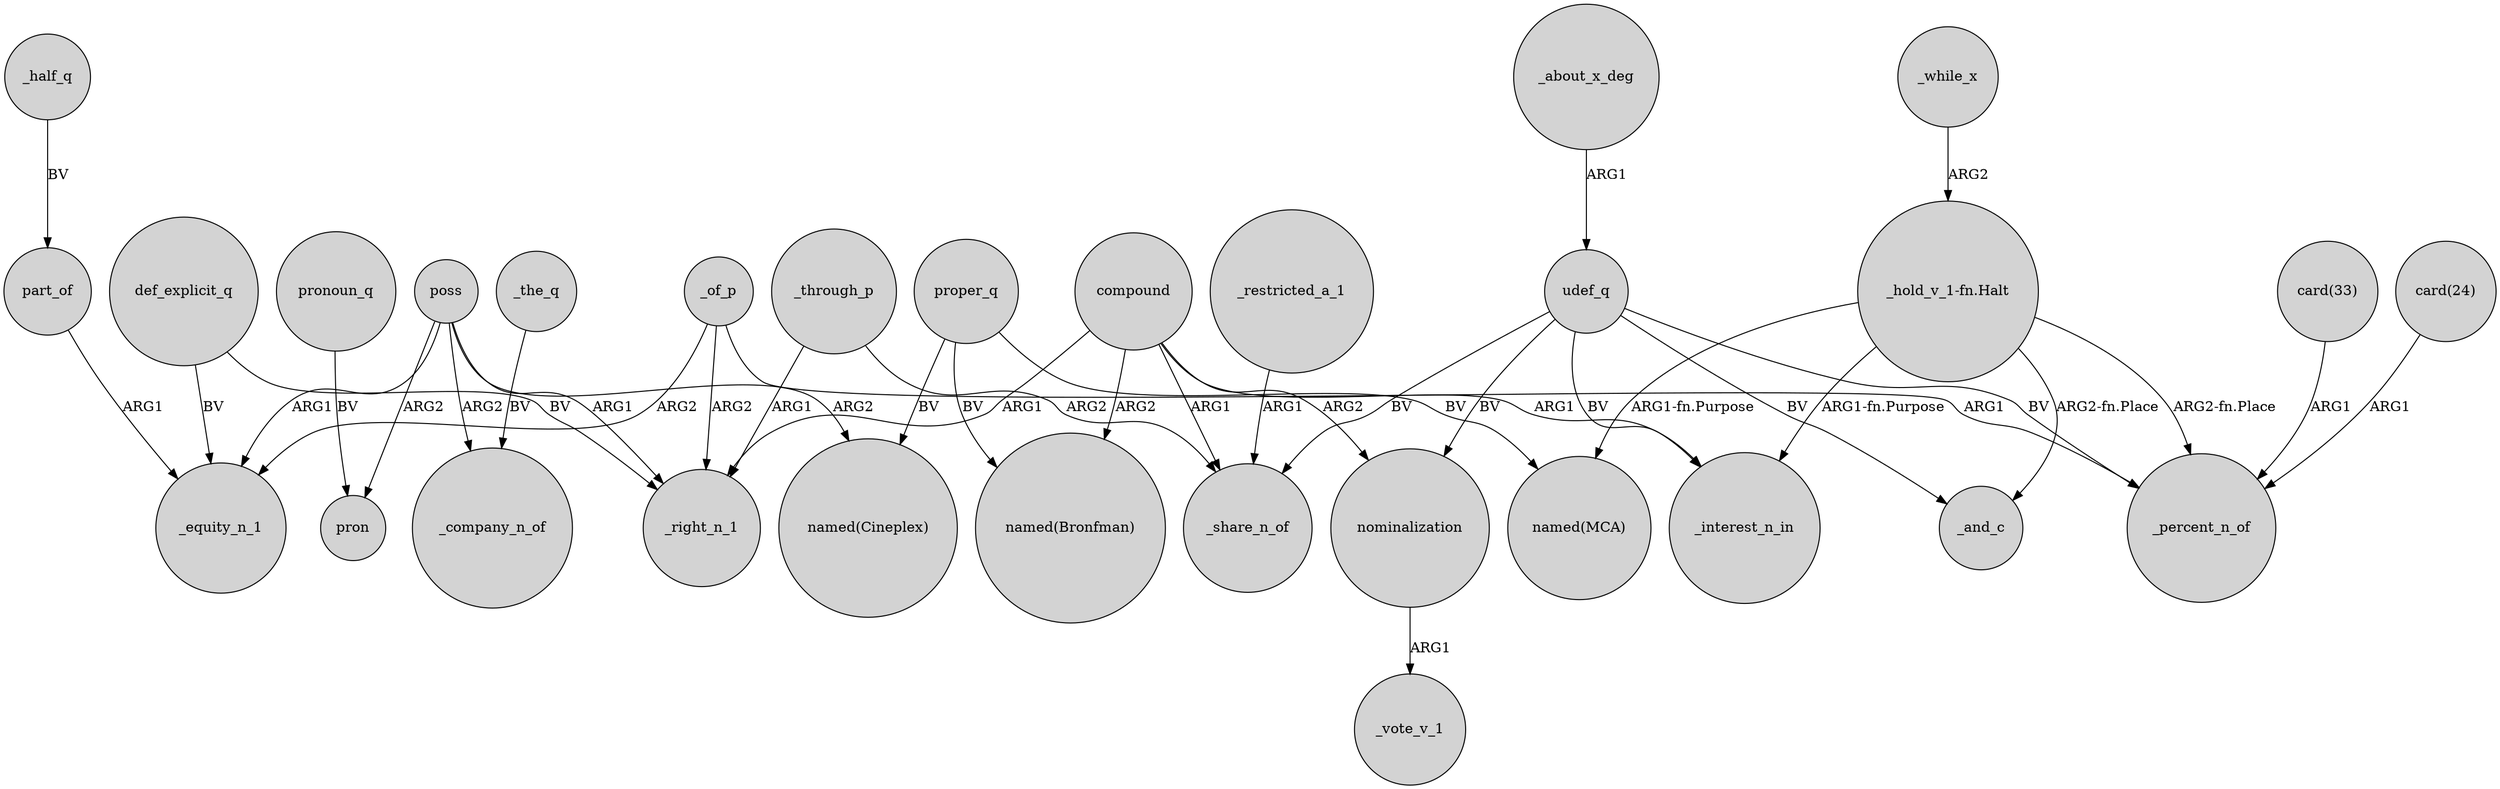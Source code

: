 digraph {
	node [shape=circle style=filled]
	"_hold_v_1-fn.Halt" -> _percent_n_of [label="ARG2-fn.Place"]
	_restricted_a_1 -> _share_n_of [label=ARG1]
	proper_q -> "named(Cineplex)" [label=BV]
	nominalization -> _vote_v_1 [label=ARG1]
	_of_p -> _equity_n_1 [label=ARG2]
	def_explicit_q -> _right_n_1 [label=BV]
	poss -> "named(Cineplex)" [label=ARG2]
	"_hold_v_1-fn.Halt" -> _and_c [label="ARG2-fn.Place"]
	"_hold_v_1-fn.Halt" -> _interest_n_in [label="ARG1-fn.Purpose"]
	compound -> _share_n_of [label=ARG1]
	compound -> _right_n_1 [label=ARG1]
	udef_q -> nominalization [label=BV]
	def_explicit_q -> _equity_n_1 [label=BV]
	compound -> _interest_n_in [label=ARG1]
	udef_q -> _and_c [label=BV]
	proper_q -> "named(MCA)" [label=BV]
	_of_p -> _percent_n_of [label=ARG1]
	_through_p -> _share_n_of [label=ARG2]
	compound -> nominalization [label=ARG2]
	_about_x_deg -> udef_q [label=ARG1]
	"_hold_v_1-fn.Halt" -> "named(MCA)" [label="ARG1-fn.Purpose"]
	_while_x -> "_hold_v_1-fn.Halt" [label=ARG2]
	pronoun_q -> pron [label=BV]
	poss -> pron [label=ARG2]
	poss -> _company_n_of [label=ARG2]
	_half_q -> part_of [label=BV]
	udef_q -> _percent_n_of [label=BV]
	compound -> "named(Bronfman)" [label=ARG2]
	udef_q -> _share_n_of [label=BV]
	_through_p -> _right_n_1 [label=ARG1]
	"card(33)" -> _percent_n_of [label=ARG1]
	poss -> _right_n_1 [label=ARG1]
	udef_q -> _interest_n_in [label=BV]
	poss -> _equity_n_1 [label=ARG1]
	proper_q -> "named(Bronfman)" [label=BV]
	"card(24)" -> _percent_n_of [label=ARG1]
	part_of -> _equity_n_1 [label=ARG1]
	_the_q -> _company_n_of [label=BV]
	_of_p -> _right_n_1 [label=ARG2]
}
